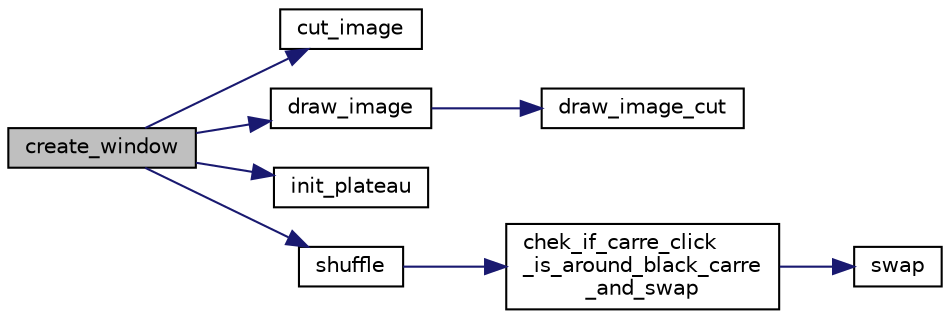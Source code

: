 digraph "create_window"
{
 // LATEX_PDF_SIZE
  edge [fontname="Helvetica",fontsize="10",labelfontname="Helvetica",labelfontsize="10"];
  node [fontname="Helvetica",fontsize="10",shape=record];
  rankdir="LR";
  Node1 [label="create_window",height=0.2,width=0.4,color="black", fillcolor="grey75", style="filled", fontcolor="black",tooltip="Créer la fenêtre et initialise le plateau de jeu."];
  Node1 -> Node2 [color="midnightblue",fontsize="10",style="solid",fontname="Helvetica"];
  Node2 [label="cut_image",height=0.2,width=0.4,color="black", fillcolor="white", style="filled",URL="$logic_8h.html#aa4620b517f7b558f19d8bc31c7a0ec19",tooltip="Coupe l'image en 16 morceaux et l'assigne à chaque case du plateau."];
  Node1 -> Node3 [color="midnightblue",fontsize="10",style="solid",fontname="Helvetica"];
  Node3 [label="draw_image",height=0.2,width=0.4,color="black", fillcolor="white", style="filled",URL="$frame_8c.html#a151f4c66589944d167b894b1b03493b2",tooltip="Dessine contenu dans chaque case du plateau."];
  Node3 -> Node4 [color="midnightblue",fontsize="10",style="solid",fontname="Helvetica"];
  Node4 [label="draw_image_cut",height=0.2,width=0.4,color="black", fillcolor="white", style="filled",URL="$frame_8c.html#a3d14f2b8c725c014f134724b3d490f96",tooltip="Dessine l'image sur le plateau sauf celle de la case vide."];
  Node1 -> Node5 [color="midnightblue",fontsize="10",style="solid",fontname="Helvetica"];
  Node5 [label="init_plateau",height=0.2,width=0.4,color="black", fillcolor="white", style="filled",URL="$logic_8h.html#a5d0eb215545a8a2d4194831fceb6a3c5",tooltip="Initialise le plateau de jeu."];
  Node1 -> Node6 [color="midnightblue",fontsize="10",style="solid",fontname="Helvetica"];
  Node6 [label="shuffle",height=0.2,width=0.4,color="black", fillcolor="white", style="filled",URL="$logic_8h.html#a1905fe84eb39f020b32c58baf7a76758",tooltip="Mélange le plateau de jeu."];
  Node6 -> Node7 [color="midnightblue",fontsize="10",style="solid",fontname="Helvetica"];
  Node7 [label="chek_if_carre_click\l_is_around_black_carre\l_and_swap",height=0.2,width=0.4,color="black", fillcolor="white", style="filled",URL="$logic_8c.html#ab61017a7ba5769c53742ab1e79ac31ba",tooltip="Vérifie si la case sur laquelle l'utilisateur a cliqué est à côté de la case vide et l'échange si c'e..."];
  Node7 -> Node8 [color="midnightblue",fontsize="10",style="solid",fontname="Helvetica"];
  Node8 [label="swap",height=0.2,width=0.4,color="black", fillcolor="white", style="filled",URL="$logic_8c.html#ab5e0a2af6e8a3a5c2ecee4f1ff4a8287",tooltip="Echange deux cases du plateau."];
}
